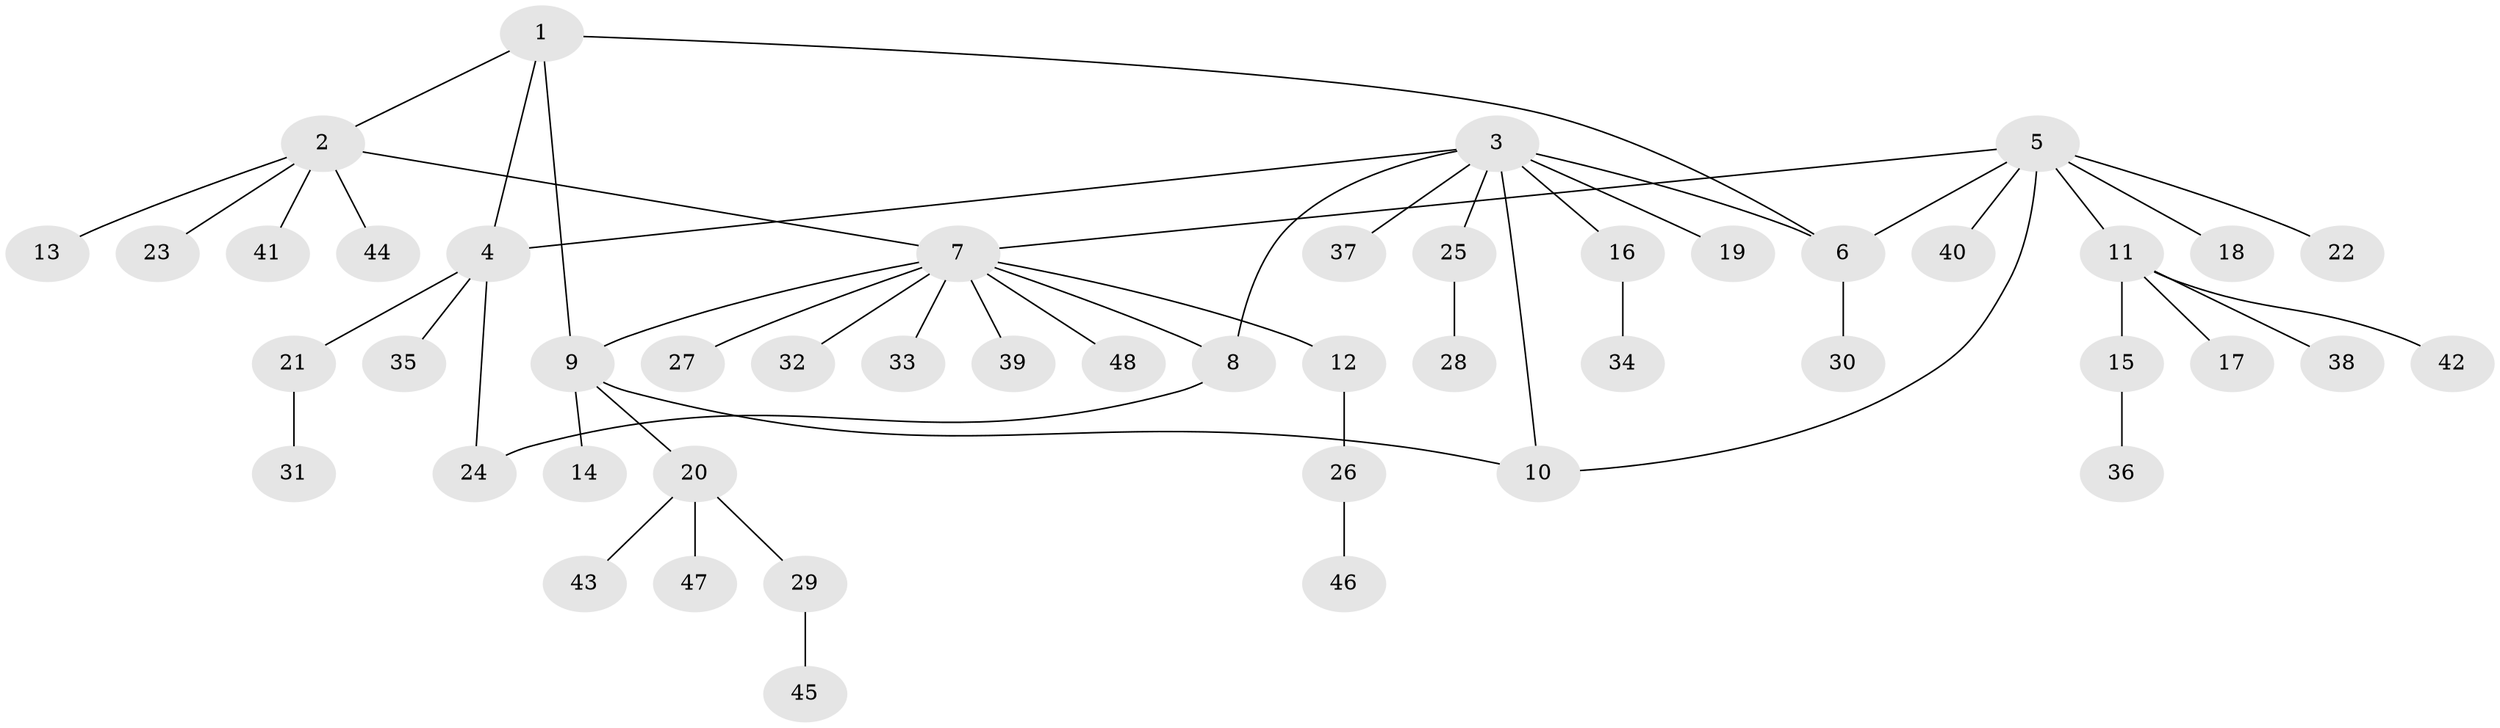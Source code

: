 // Generated by graph-tools (version 1.1) at 2025/54/03/09/25 04:54:34]
// undirected, 48 vertices, 54 edges
graph export_dot {
graph [start="1"]
  node [color=gray90,style=filled];
  1;
  2;
  3;
  4;
  5;
  6;
  7;
  8;
  9;
  10;
  11;
  12;
  13;
  14;
  15;
  16;
  17;
  18;
  19;
  20;
  21;
  22;
  23;
  24;
  25;
  26;
  27;
  28;
  29;
  30;
  31;
  32;
  33;
  34;
  35;
  36;
  37;
  38;
  39;
  40;
  41;
  42;
  43;
  44;
  45;
  46;
  47;
  48;
  1 -- 2;
  1 -- 4;
  1 -- 6;
  1 -- 9;
  2 -- 7;
  2 -- 13;
  2 -- 23;
  2 -- 41;
  2 -- 44;
  3 -- 4;
  3 -- 6;
  3 -- 8;
  3 -- 10;
  3 -- 16;
  3 -- 19;
  3 -- 25;
  3 -- 37;
  4 -- 21;
  4 -- 24;
  4 -- 35;
  5 -- 6;
  5 -- 7;
  5 -- 10;
  5 -- 11;
  5 -- 18;
  5 -- 22;
  5 -- 40;
  6 -- 30;
  7 -- 8;
  7 -- 9;
  7 -- 12;
  7 -- 27;
  7 -- 32;
  7 -- 33;
  7 -- 39;
  7 -- 48;
  8 -- 24;
  9 -- 10;
  9 -- 14;
  9 -- 20;
  11 -- 15;
  11 -- 17;
  11 -- 38;
  11 -- 42;
  12 -- 26;
  15 -- 36;
  16 -- 34;
  20 -- 29;
  20 -- 43;
  20 -- 47;
  21 -- 31;
  25 -- 28;
  26 -- 46;
  29 -- 45;
}
